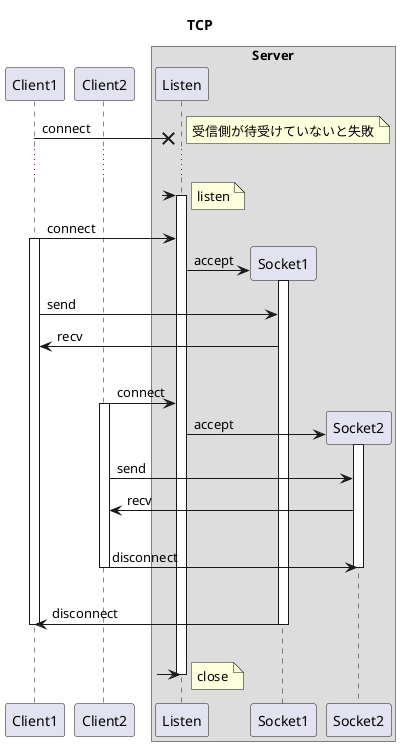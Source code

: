 @startuml

title TCP

participant "Client1" as C1
participant "Client2" as C2
box Server
participant "Listen" as L

C1 ->x L: connect
note right: 受信側が待受けていないと失敗

...

?-> L
note right: listen
activate L

C1 -> L: connect
activate C1
create participant "Socket1" as S1
L -> S1: accept
activate S1

C1 -> S1: send
S1 -> C1: recv

|||

C2 -> L: connect
activate C2
create participant "Socket2" as S2
L -> S2: accept
activate S2

C2 -> S2: send
S2 -> C2: recv

|||

C2 -> S2: disconnect
deactivate C2
deactivate S2

||| 

S1 -> C1: disconnect
deactivate C1
deactivate S1

|||

?-> L
note right: close
deactivate L

end box

@enduml
